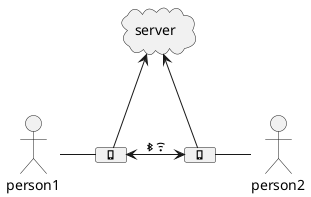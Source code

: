 @startuml devices
cloud server
actor person1
actor person2
card "<&phone>" as phone1
card "<&phone>" as phone2
person1 -right- phone1
person2 -left- phone2
phone1 <-right-> phone2 : <&bluetooth><&wifi>
phone1 -up-> server
phone2 -up-> server
@enduml